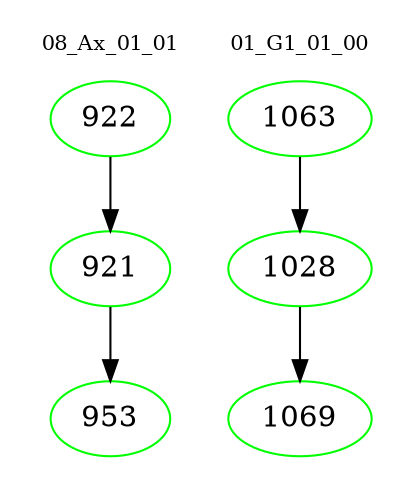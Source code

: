 digraph{
subgraph cluster_0 {
color = white
label = "08_Ax_01_01";
fontsize=10;
T0_922 [label="922", color="green"]
T0_922 -> T0_921 [color="black"]
T0_921 [label="921", color="green"]
T0_921 -> T0_953 [color="black"]
T0_953 [label="953", color="green"]
}
subgraph cluster_1 {
color = white
label = "01_G1_01_00";
fontsize=10;
T1_1063 [label="1063", color="green"]
T1_1063 -> T1_1028 [color="black"]
T1_1028 [label="1028", color="green"]
T1_1028 -> T1_1069 [color="black"]
T1_1069 [label="1069", color="green"]
}
}

